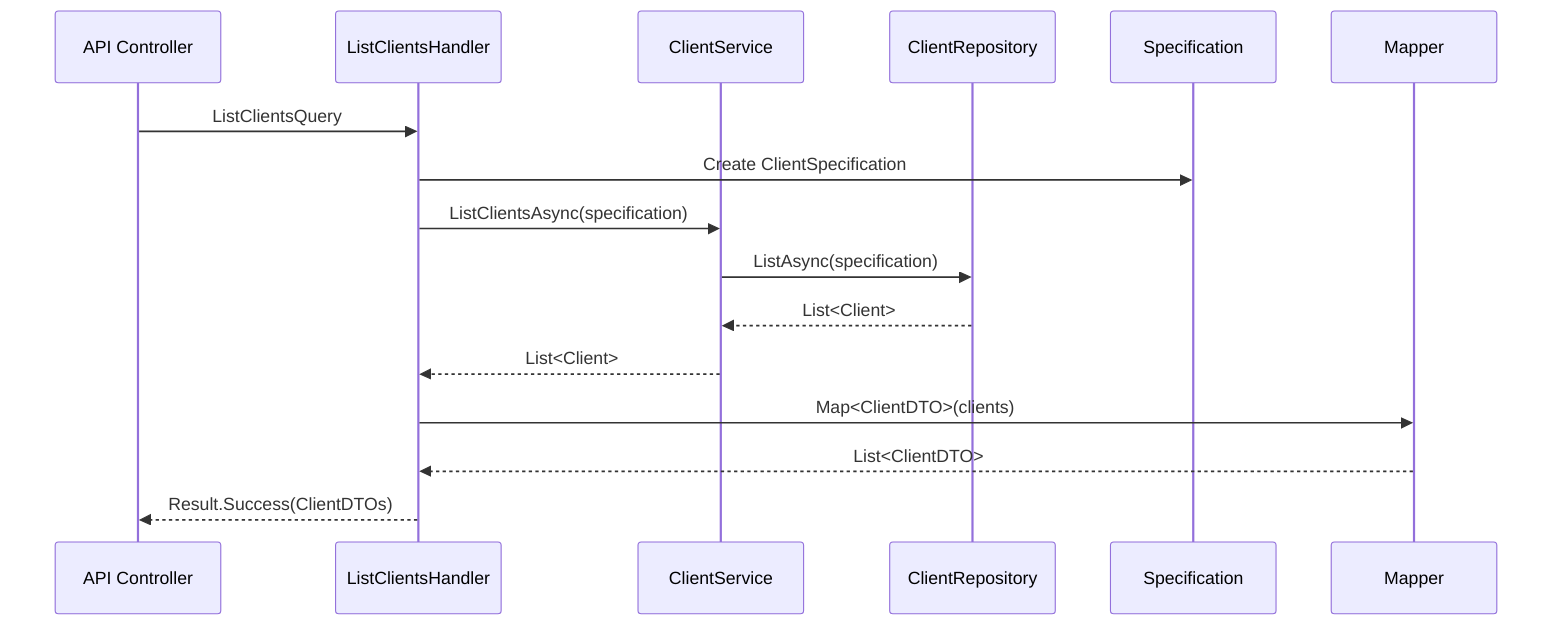 sequenceDiagram
    participant API as API Controller
    participant LH as ListClientsHandler
    participant CS as ClientService
    participant CR as ClientRepository
    participant SP as Specification
    participant MP as Mapper

    API->>LH: ListClientsQuery
    LH->>SP: Create ClientSpecification
    LH->>CS: ListClientsAsync(specification)
    CS->>CR: ListAsync(specification)
    CR-->>CS: List<Client>
    CS-->>LH: List<Client>
    LH->>MP: Map<ClientDTO>(clients)
    MP-->>LH: List<ClientDTO>
    LH-->>API: Result.Success(ClientDTOs)
